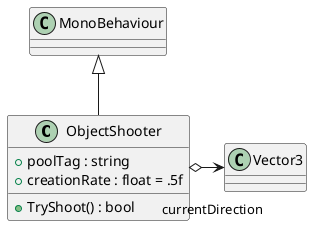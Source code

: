 @startuml
class ObjectShooter {
    + poolTag : string
    + creationRate : float = .5f
    + TryShoot() : bool
}
MonoBehaviour <|-- ObjectShooter
ObjectShooter o-> "currentDirection" Vector3
@enduml

